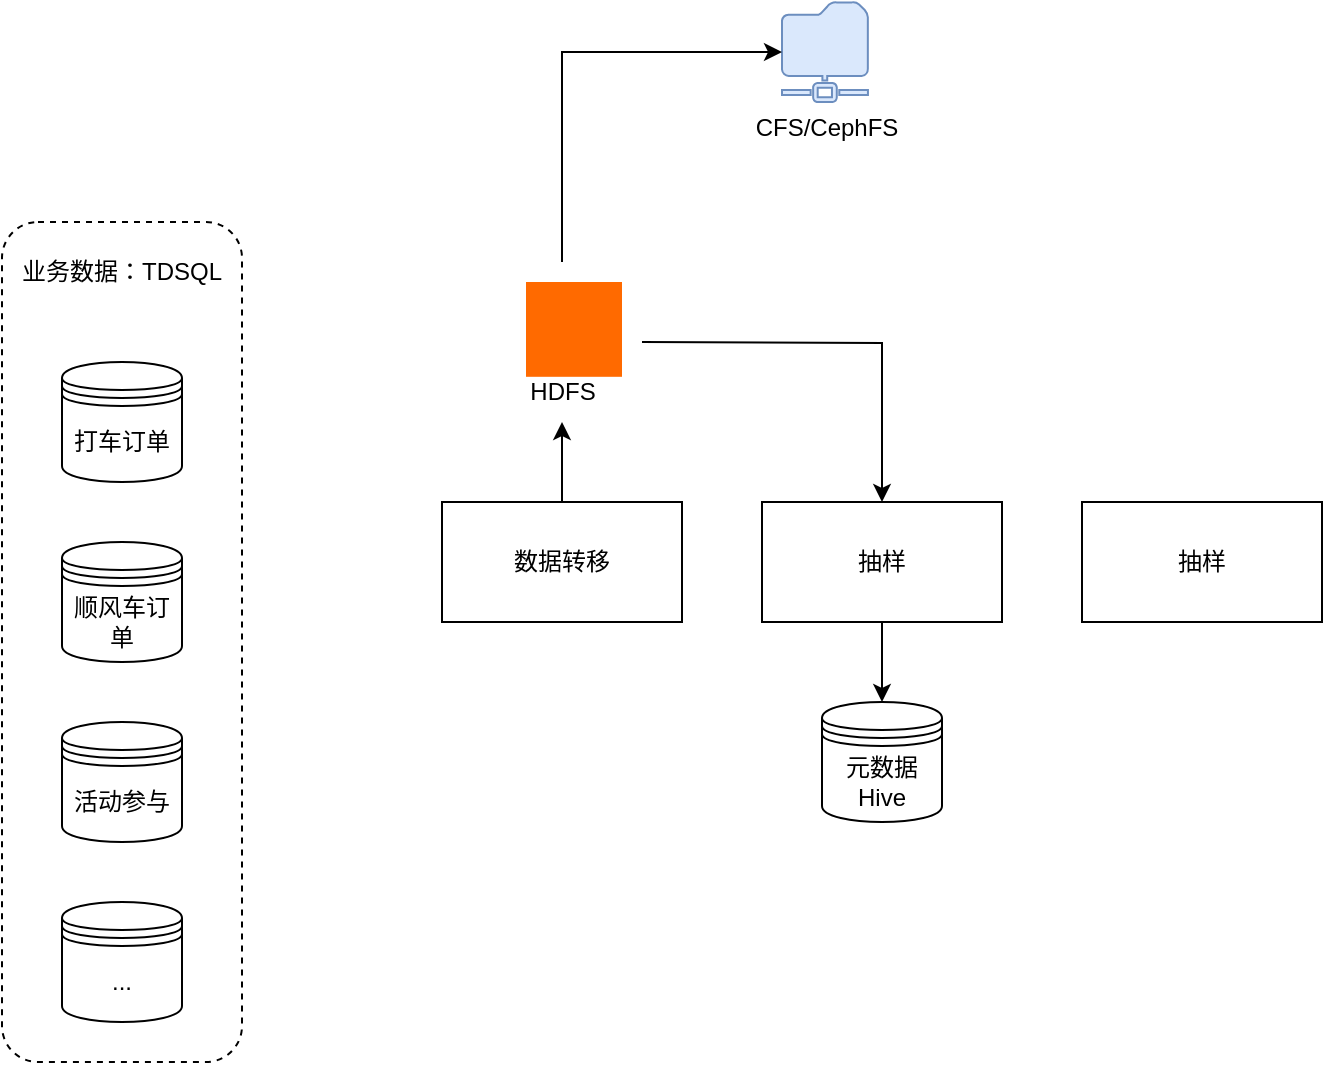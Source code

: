 <mxfile version="24.9.0">
  <diagram name="第 1 页" id="ljqJnMd4tAoq8gkYt9_l">
    <mxGraphModel dx="1176" dy="731" grid="1" gridSize="10" guides="1" tooltips="1" connect="1" arrows="1" fold="1" page="1" pageScale="1" pageWidth="827" pageHeight="1169" math="0" shadow="0">
      <root>
        <mxCell id="0" />
        <mxCell id="1" parent="0" />
        <mxCell id="-XVkC3dEDmF10gojKpt2-4" value="" style="rounded=1;whiteSpace=wrap;html=1;fillColor=none;dashed=1;" vertex="1" parent="1">
          <mxGeometry x="40" y="120" width="120" height="420" as="geometry" />
        </mxCell>
        <mxCell id="-XVkC3dEDmF10gojKpt2-1" value="打车订单" style="shape=datastore;whiteSpace=wrap;html=1;" vertex="1" parent="1">
          <mxGeometry x="70" y="190" width="60" height="60" as="geometry" />
        </mxCell>
        <mxCell id="-XVkC3dEDmF10gojKpt2-2" value="顺风车订单" style="shape=datastore;whiteSpace=wrap;html=1;" vertex="1" parent="1">
          <mxGeometry x="70" y="280" width="60" height="60" as="geometry" />
        </mxCell>
        <mxCell id="-XVkC3dEDmF10gojKpt2-3" value="活动参与" style="shape=datastore;whiteSpace=wrap;html=1;" vertex="1" parent="1">
          <mxGeometry x="70" y="370" width="60" height="60" as="geometry" />
        </mxCell>
        <mxCell id="-XVkC3dEDmF10gojKpt2-5" value="业务数据：TDSQL" style="text;html=1;align=center;verticalAlign=middle;whiteSpace=wrap;rounded=0;" vertex="1" parent="1">
          <mxGeometry x="40" y="130" width="120" height="30" as="geometry" />
        </mxCell>
        <mxCell id="-XVkC3dEDmF10gojKpt2-8" value="" style="group" vertex="1" connectable="0" parent="1">
          <mxGeometry x="290" y="150" width="60" height="70" as="geometry" />
        </mxCell>
        <mxCell id="-XVkC3dEDmF10gojKpt2-6" value="" style="points=[];aspect=fixed;html=1;align=center;shadow=0;dashed=0;fillColor=#FF6A00;strokeColor=none;shape=mxgraph.alibaba_cloud.apsara_file_storage_for_hdfs;" vertex="1" parent="-XVkC3dEDmF10gojKpt2-8">
          <mxGeometry x="12" width="48" height="47.4" as="geometry" />
        </mxCell>
        <mxCell id="-XVkC3dEDmF10gojKpt2-7" value="HDFS" style="text;html=1;align=center;verticalAlign=middle;resizable=0;points=[];autosize=1;strokeColor=none;fillColor=none;" vertex="1" parent="-XVkC3dEDmF10gojKpt2-8">
          <mxGeometry y="40" width="60" height="30" as="geometry" />
        </mxCell>
        <mxCell id="-XVkC3dEDmF10gojKpt2-10" style="edgeStyle=orthogonalEdgeStyle;rounded=0;orthogonalLoop=1;jettySize=auto;html=1;exitX=0.5;exitY=0;exitDx=0;exitDy=0;" edge="1" parent="1" source="-XVkC3dEDmF10gojKpt2-9" target="-XVkC3dEDmF10gojKpt2-7">
          <mxGeometry relative="1" as="geometry" />
        </mxCell>
        <mxCell id="-XVkC3dEDmF10gojKpt2-9" value="数据转移" style="rounded=0;whiteSpace=wrap;html=1;" vertex="1" parent="1">
          <mxGeometry x="260" y="260" width="120" height="60" as="geometry" />
        </mxCell>
        <mxCell id="-XVkC3dEDmF10gojKpt2-12" value="" style="sketch=0;aspect=fixed;pointerEvents=1;shadow=0;dashed=0;html=1;strokeColor=#6c8ebf;labelPosition=center;verticalLabelPosition=bottom;verticalAlign=top;align=center;fillColor=#dae8fc;shape=mxgraph.mscae.enterprise.shared_folder" vertex="1" parent="1">
          <mxGeometry x="430" y="10" width="43" height="50" as="geometry" />
        </mxCell>
        <mxCell id="-XVkC3dEDmF10gojKpt2-13" value="CFS/CephFS" style="text;html=1;align=center;verticalAlign=middle;resizable=0;points=[];autosize=1;strokeColor=none;fillColor=none;" vertex="1" parent="1">
          <mxGeometry x="406.5" y="58" width="90" height="30" as="geometry" />
        </mxCell>
        <mxCell id="-XVkC3dEDmF10gojKpt2-15" value="" style="endArrow=classic;html=1;rounded=0;entryX=0;entryY=0.5;entryDx=0;entryDy=0;entryPerimeter=0;edgeStyle=orthogonalEdgeStyle;" edge="1" parent="1" target="-XVkC3dEDmF10gojKpt2-12">
          <mxGeometry width="50" height="50" relative="1" as="geometry">
            <mxPoint x="320" y="140" as="sourcePoint" />
            <mxPoint x="370" y="100" as="targetPoint" />
            <Array as="points">
              <mxPoint x="320" y="35" />
            </Array>
          </mxGeometry>
        </mxCell>
        <mxCell id="-XVkC3dEDmF10gojKpt2-18" style="edgeStyle=orthogonalEdgeStyle;rounded=0;orthogonalLoop=1;jettySize=auto;html=1;exitX=0.5;exitY=1;exitDx=0;exitDy=0;entryX=0.5;entryY=0;entryDx=0;entryDy=0;" edge="1" parent="1" source="-XVkC3dEDmF10gojKpt2-16" target="-XVkC3dEDmF10gojKpt2-17">
          <mxGeometry relative="1" as="geometry" />
        </mxCell>
        <mxCell id="-XVkC3dEDmF10gojKpt2-16" value="抽样" style="rounded=0;whiteSpace=wrap;html=1;" vertex="1" parent="1">
          <mxGeometry x="420" y="260" width="120" height="60" as="geometry" />
        </mxCell>
        <mxCell id="-XVkC3dEDmF10gojKpt2-17" value="元数据Hive" style="shape=datastore;whiteSpace=wrap;html=1;" vertex="1" parent="1">
          <mxGeometry x="450" y="360" width="60" height="60" as="geometry" />
        </mxCell>
        <mxCell id="-XVkC3dEDmF10gojKpt2-19" value="" style="endArrow=classic;html=1;rounded=0;entryX=0.5;entryY=0;entryDx=0;entryDy=0;edgeStyle=orthogonalEdgeStyle;" edge="1" parent="1" target="-XVkC3dEDmF10gojKpt2-16">
          <mxGeometry width="50" height="50" relative="1" as="geometry">
            <mxPoint x="360" y="180" as="sourcePoint" />
            <mxPoint x="380" y="350" as="targetPoint" />
          </mxGeometry>
        </mxCell>
        <mxCell id="-XVkC3dEDmF10gojKpt2-20" value="..." style="shape=datastore;whiteSpace=wrap;html=1;" vertex="1" parent="1">
          <mxGeometry x="70" y="460" width="60" height="60" as="geometry" />
        </mxCell>
        <mxCell id="-XVkC3dEDmF10gojKpt2-21" value="抽样" style="rounded=0;whiteSpace=wrap;html=1;" vertex="1" parent="1">
          <mxGeometry x="580" y="260" width="120" height="60" as="geometry" />
        </mxCell>
      </root>
    </mxGraphModel>
  </diagram>
</mxfile>
